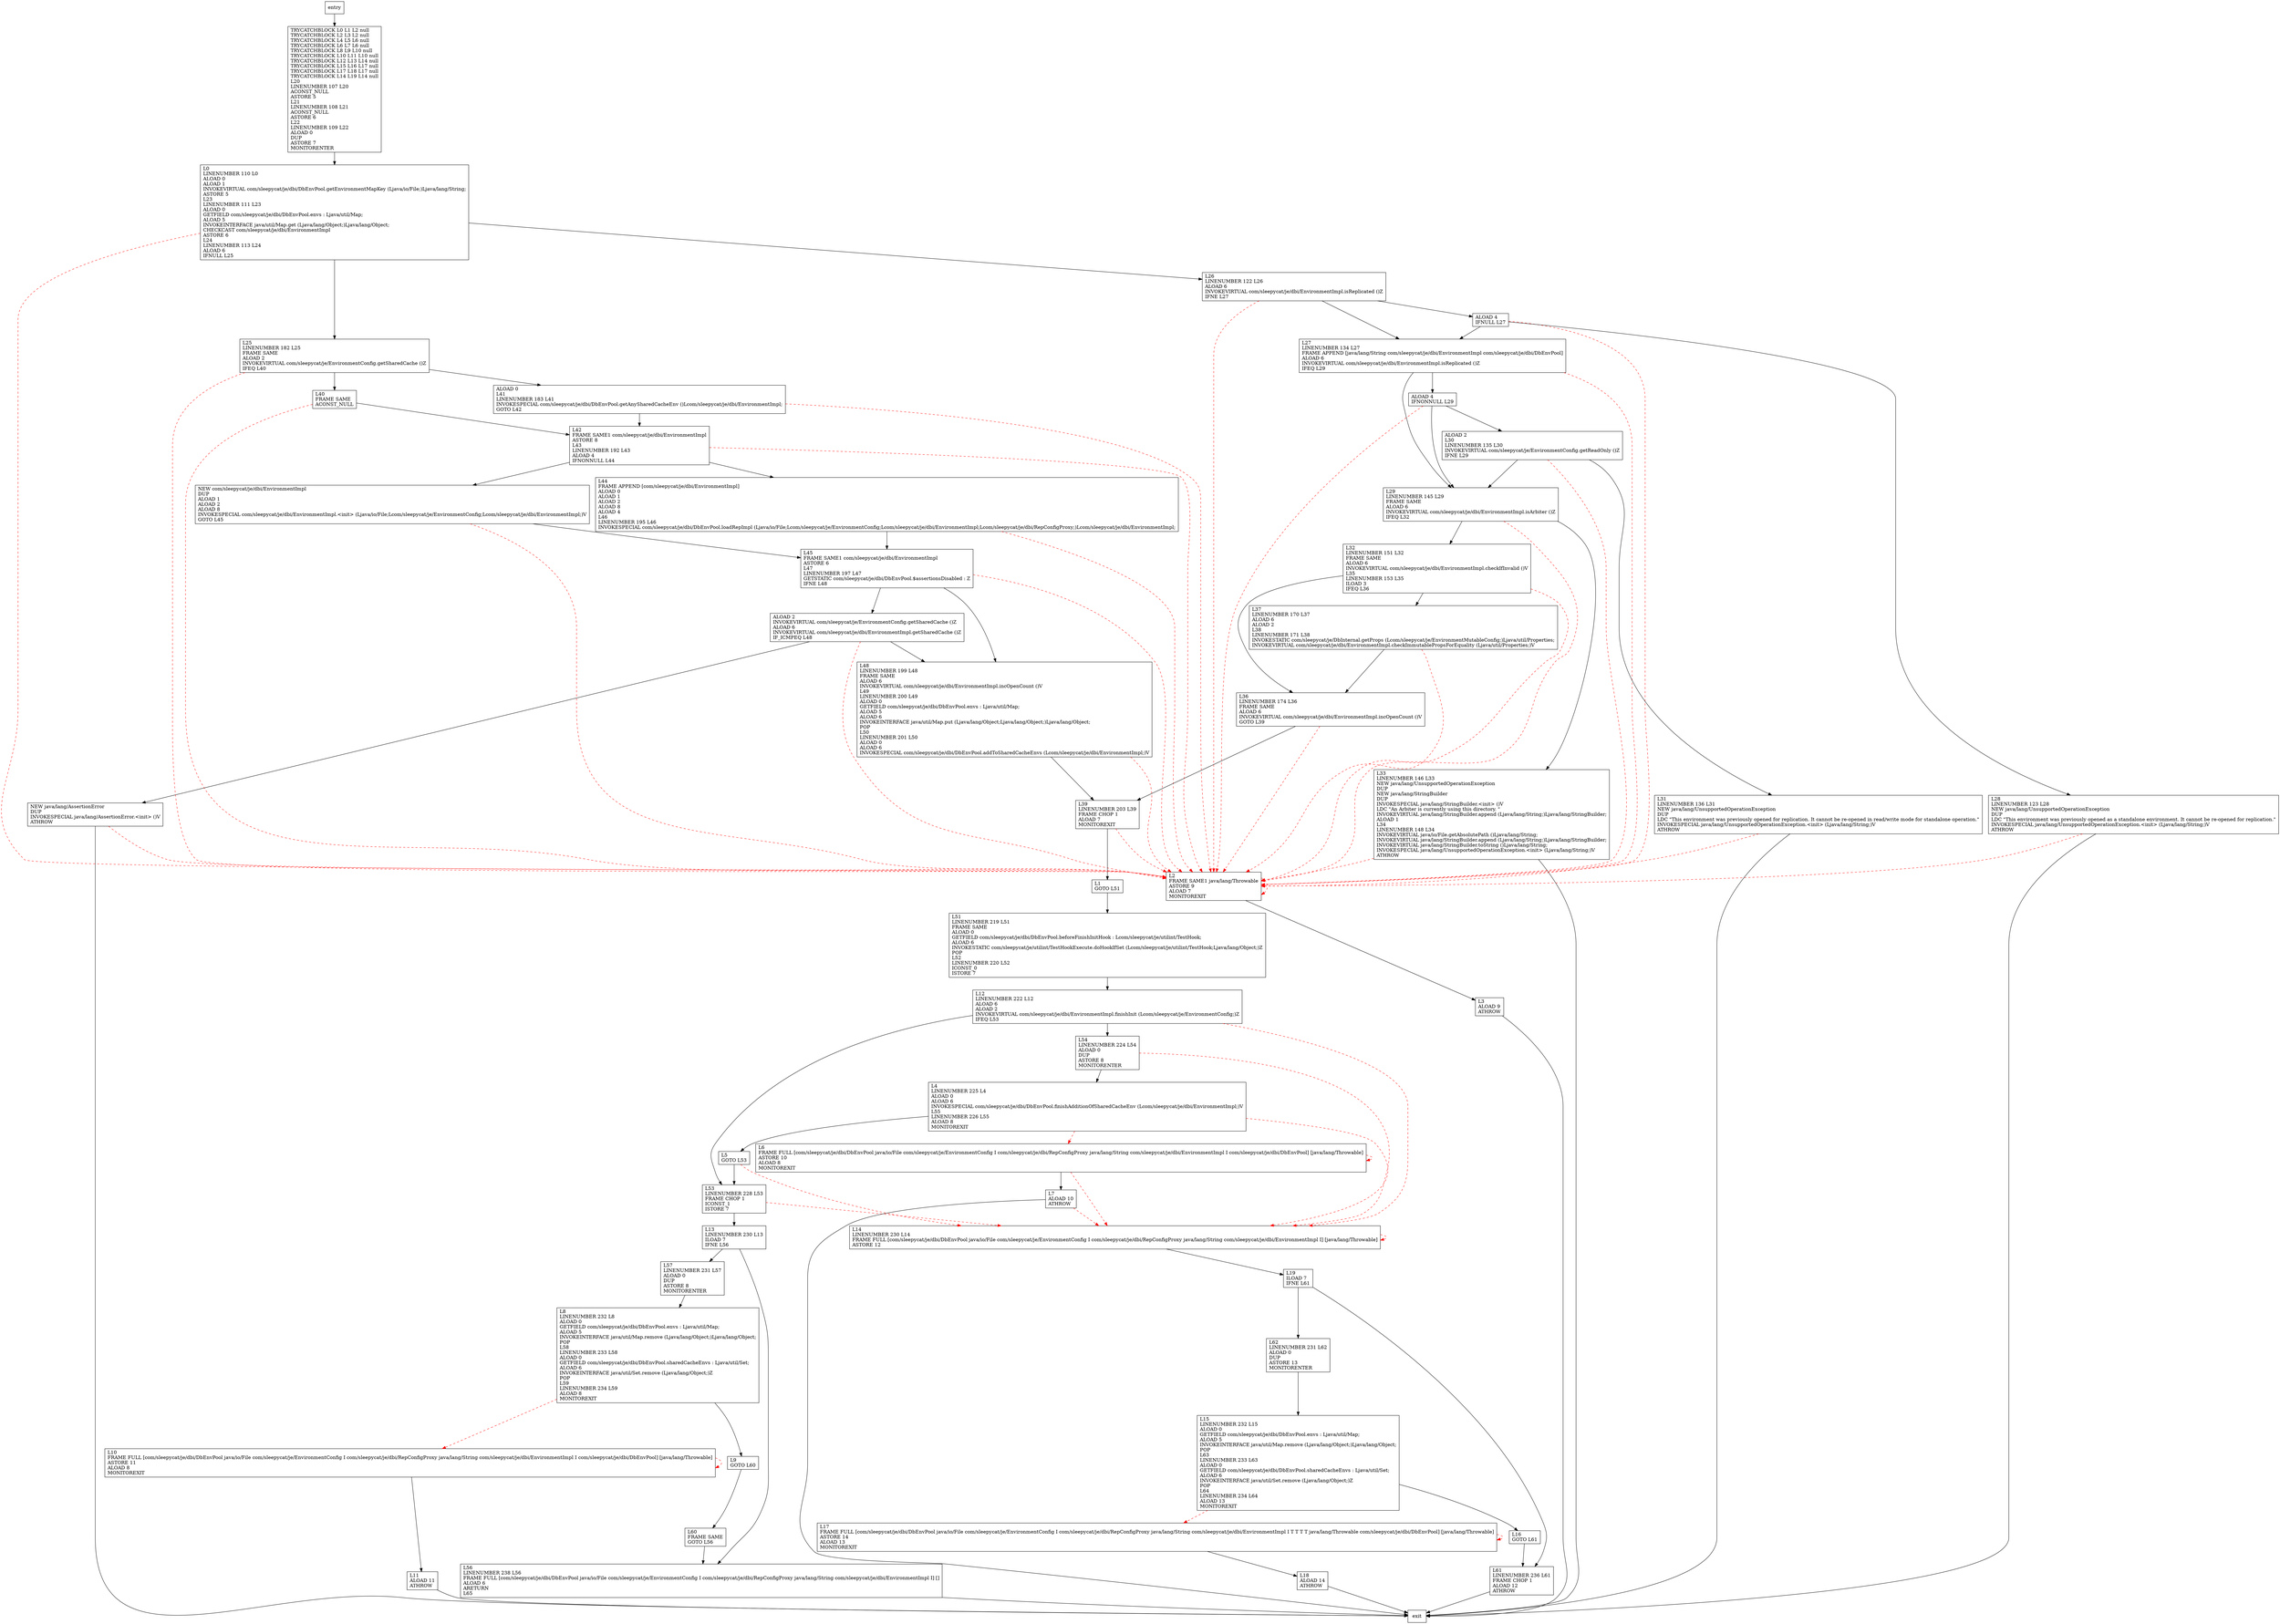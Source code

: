 digraph getEnvironment {
node [shape=record];
1679348023 [label="L3\lALOAD 9\lATHROW\l"];
158099225 [label="ALOAD 4\lIFNULL L27\l"];
925325748 [label="ALOAD 2\lINVOKEVIRTUAL com/sleepycat/je/EnvironmentConfig.getSharedCache ()Z\lALOAD 6\lINVOKEVIRTUAL com/sleepycat/je/dbi/EnvironmentImpl.getSharedCache ()Z\lIF_ICMPEQ L48\l"];
1860190685 [label="TRYCATCHBLOCK L0 L1 L2 null\lTRYCATCHBLOCK L2 L3 L2 null\lTRYCATCHBLOCK L4 L5 L6 null\lTRYCATCHBLOCK L6 L7 L6 null\lTRYCATCHBLOCK L8 L9 L10 null\lTRYCATCHBLOCK L10 L11 L10 null\lTRYCATCHBLOCK L12 L13 L14 null\lTRYCATCHBLOCK L15 L16 L17 null\lTRYCATCHBLOCK L17 L18 L17 null\lTRYCATCHBLOCK L14 L19 L14 null\lL20\lLINENUMBER 107 L20\lACONST_NULL\lASTORE 5\lL21\lLINENUMBER 108 L21\lACONST_NULL\lASTORE 6\lL22\lLINENUMBER 109 L22\lALOAD 0\lDUP\lASTORE 7\lMONITORENTER\l"];
579674668 [label="NEW java/lang/AssertionError\lDUP\lINVOKESPECIAL java/lang/AssertionError.\<init\> ()V\lATHROW\l"];
1866519247 [label="L62\lLINENUMBER 231 L62\lALOAD 0\lDUP\lASTORE 13\lMONITORENTER\l"];
135956288 [label="L2\lFRAME SAME1 java/lang/Throwable\lASTORE 9\lALOAD 7\lMONITOREXIT\l"];
1261012468 [label="L12\lLINENUMBER 222 L12\lALOAD 6\lALOAD 2\lINVOKEVIRTUAL com/sleepycat/je/dbi/EnvironmentImpl.finishInit (Lcom/sleepycat/je/EnvironmentConfig;)Z\lIFEQ L53\l"];
1900162067 [label="L53\lLINENUMBER 228 L53\lFRAME CHOP 1\lICONST_1\lISTORE 7\l"];
518841262 [label="L7\lALOAD 10\lATHROW\l"];
1377276755 [label="L54\lLINENUMBER 224 L54\lALOAD 0\lDUP\lASTORE 8\lMONITORENTER\l"];
230861319 [label="L16\lGOTO L61\l"];
351710466 [label="L25\lLINENUMBER 182 L25\lFRAME SAME\lALOAD 2\lINVOKEVIRTUAL com/sleepycat/je/EnvironmentConfig.getSharedCache ()Z\lIFEQ L40\l"];
974519381 [label="L57\lLINENUMBER 231 L57\lALOAD 0\lDUP\lASTORE 8\lMONITORENTER\l"];
251807112 [label="L60\lFRAME SAME\lGOTO L56\l"];
315423831 [label="L33\lLINENUMBER 146 L33\lNEW java/lang/UnsupportedOperationException\lDUP\lNEW java/lang/StringBuilder\lDUP\lINVOKESPECIAL java/lang/StringBuilder.\<init\> ()V\lLDC \"An Arbiter is currently using this directory. \"\lINVOKEVIRTUAL java/lang/StringBuilder.append (Ljava/lang/String;)Ljava/lang/StringBuilder;\lALOAD 1\lL34\lLINENUMBER 148 L34\lINVOKEVIRTUAL java/io/File.getAbsolutePath ()Ljava/lang/String;\lINVOKEVIRTUAL java/lang/StringBuilder.append (Ljava/lang/String;)Ljava/lang/StringBuilder;\lINVOKEVIRTUAL java/lang/StringBuilder.toString ()Ljava/lang/String;\lINVOKESPECIAL java/lang/UnsupportedOperationException.\<init\> (Ljava/lang/String;)V\lATHROW\l"];
2075711894 [label="L1\lGOTO L51\l"];
1021254763 [label="L6\lFRAME FULL [com/sleepycat/je/dbi/DbEnvPool java/io/File com/sleepycat/je/EnvironmentConfig I com/sleepycat/je/dbi/RepConfigProxy java/lang/String com/sleepycat/je/dbi/EnvironmentImpl I com/sleepycat/je/dbi/DbEnvPool] [java/lang/Throwable]\lASTORE 10\lALOAD 8\lMONITOREXIT\l"];
691658751 [label="L44\lFRAME APPEND [com/sleepycat/je/dbi/EnvironmentImpl]\lALOAD 0\lALOAD 1\lALOAD 2\lALOAD 8\lALOAD 4\lL46\lLINENUMBER 195 L46\lINVOKESPECIAL com/sleepycat/je/dbi/DbEnvPool.loadRepImpl (Ljava/io/File;Lcom/sleepycat/je/EnvironmentConfig;Lcom/sleepycat/je/dbi/EnvironmentImpl;Lcom/sleepycat/je/dbi/RepConfigProxy;)Lcom/sleepycat/je/dbi/EnvironmentImpl;\l"];
1160567633 [label="L48\lLINENUMBER 199 L48\lFRAME SAME\lALOAD 6\lINVOKEVIRTUAL com/sleepycat/je/dbi/EnvironmentImpl.incOpenCount ()V\lL49\lLINENUMBER 200 L49\lALOAD 0\lGETFIELD com/sleepycat/je/dbi/DbEnvPool.envs : Ljava/util/Map;\lALOAD 5\lALOAD 6\lINVOKEINTERFACE java/util/Map.put (Ljava/lang/Object;Ljava/lang/Object;)Ljava/lang/Object;\lPOP\lL50\lLINENUMBER 201 L50\lALOAD 0\lALOAD 6\lINVOKESPECIAL com/sleepycat/je/dbi/DbEnvPool.addToSharedCacheEnvs (Lcom/sleepycat/je/dbi/EnvironmentImpl;)V\l"];
2045515524 [label="L37\lLINENUMBER 170 L37\lALOAD 6\lALOAD 2\lL38\lLINENUMBER 171 L38\lINVOKESTATIC com/sleepycat/je/DbInternal.getProps (Lcom/sleepycat/je/EnvironmentMutableConfig;)Ljava/util/Properties;\lINVOKEVIRTUAL com/sleepycat/je/dbi/EnvironmentImpl.checkImmutablePropsForEquality (Ljava/util/Properties;)V\l"];
2073809578 [label="L19\lILOAD 7\lIFNE L61\l"];
1751507254 [label="L36\lLINENUMBER 174 L36\lFRAME SAME\lALOAD 6\lINVOKEVIRTUAL com/sleepycat/je/dbi/EnvironmentImpl.incOpenCount ()V\lGOTO L39\l"];
739097929 [label="L39\lLINENUMBER 203 L39\lFRAME CHOP 1\lALOAD 7\lMONITOREXIT\l"];
369190136 [label="L8\lLINENUMBER 232 L8\lALOAD 0\lGETFIELD com/sleepycat/je/dbi/DbEnvPool.envs : Ljava/util/Map;\lALOAD 5\lINVOKEINTERFACE java/util/Map.remove (Ljava/lang/Object;)Ljava/lang/Object;\lPOP\lL58\lLINENUMBER 233 L58\lALOAD 0\lGETFIELD com/sleepycat/je/dbi/DbEnvPool.sharedCacheEnvs : Ljava/util/Set;\lALOAD 6\lINVOKEINTERFACE java/util/Set.remove (Ljava/lang/Object;)Z\lPOP\lL59\lLINENUMBER 234 L59\lALOAD 8\lMONITOREXIT\l"];
1507250907 [label="L40\lFRAME SAME\lACONST_NULL\l"];
810530497 [label="L13\lLINENUMBER 230 L13\lILOAD 7\lIFNE L56\l"];
1083943634 [label="ALOAD 0\lL41\lLINENUMBER 183 L41\lINVOKESPECIAL com/sleepycat/je/dbi/DbEnvPool.getAnySharedCacheEnv ()Lcom/sleepycat/je/dbi/EnvironmentImpl;\lGOTO L42\l"];
1601211376 [label="L51\lLINENUMBER 219 L51\lFRAME SAME\lALOAD 0\lGETFIELD com/sleepycat/je/dbi/DbEnvPool.beforeFinishInitHook : Lcom/sleepycat/je/utilint/TestHook;\lALOAD 6\lINVOKESTATIC com/sleepycat/je/utilint/TestHookExecute.doHookIfSet (Lcom/sleepycat/je/utilint/TestHook;Ljava/lang/Object;)Z\lPOP\lL52\lLINENUMBER 220 L52\lICONST_0\lISTORE 7\l"];
1452416378 [label="L11\lALOAD 11\lATHROW\l"];
180586638 [label="L15\lLINENUMBER 232 L15\lALOAD 0\lGETFIELD com/sleepycat/je/dbi/DbEnvPool.envs : Ljava/util/Map;\lALOAD 5\lINVOKEINTERFACE java/util/Map.remove (Ljava/lang/Object;)Ljava/lang/Object;\lPOP\lL63\lLINENUMBER 233 L63\lALOAD 0\lGETFIELD com/sleepycat/je/dbi/DbEnvPool.sharedCacheEnvs : Ljava/util/Set;\lALOAD 6\lINVOKEINTERFACE java/util/Set.remove (Ljava/lang/Object;)Z\lPOP\lL64\lLINENUMBER 234 L64\lALOAD 13\lMONITOREXIT\l"];
751300265 [label="L27\lLINENUMBER 134 L27\lFRAME APPEND [java/lang/String com/sleepycat/je/dbi/EnvironmentImpl com/sleepycat/je/dbi/DbEnvPool]\lALOAD 6\lINVOKEVIRTUAL com/sleepycat/je/dbi/EnvironmentImpl.isReplicated ()Z\lIFEQ L29\l"];
887700784 [label="L45\lFRAME SAME1 com/sleepycat/je/dbi/EnvironmentImpl\lASTORE 6\lL47\lLINENUMBER 197 L47\lGETSTATIC com/sleepycat/je/dbi/DbEnvPool.$assertionsDisabled : Z\lIFNE L48\l"];
129011622 [label="L42\lFRAME SAME1 com/sleepycat/je/dbi/EnvironmentImpl\lASTORE 8\lL43\lLINENUMBER 192 L43\lALOAD 4\lIFNONNULL L44\l"];
152244590 [label="L31\lLINENUMBER 136 L31\lNEW java/lang/UnsupportedOperationException\lDUP\lLDC \"This environment was previously opened for replication. It cannot be re-opened in read/write mode for standalone operation.\"\lINVOKESPECIAL java/lang/UnsupportedOperationException.\<init\> (Ljava/lang/String;)V\lATHROW\l"];
1621342136 [label="L5\lGOTO L53\l"];
798653108 [label="L10\lFRAME FULL [com/sleepycat/je/dbi/DbEnvPool java/io/File com/sleepycat/je/EnvironmentConfig I com/sleepycat/je/dbi/RepConfigProxy java/lang/String com/sleepycat/je/dbi/EnvironmentImpl I com/sleepycat/je/dbi/DbEnvPool] [java/lang/Throwable]\lASTORE 11\lALOAD 8\lMONITOREXIT\l"];
1685729477 [label="L28\lLINENUMBER 123 L28\lNEW java/lang/UnsupportedOperationException\lDUP\lLDC \"This environment was previously opened as a standalone environment. It cannot be re-opened for replication.\"\lINVOKESPECIAL java/lang/UnsupportedOperationException.\<init\> (Ljava/lang/String;)V\lATHROW\l"];
1575657978 [label="L4\lLINENUMBER 225 L4\lALOAD 0\lALOAD 6\lINVOKESPECIAL com/sleepycat/je/dbi/DbEnvPool.finishAdditionOfSharedCacheEnv (Lcom/sleepycat/je/dbi/EnvironmentImpl;)V\lL55\lLINENUMBER 226 L55\lALOAD 8\lMONITOREXIT\l"];
1012593208 [label="ALOAD 2\lL30\lLINENUMBER 135 L30\lINVOKEVIRTUAL com/sleepycat/je/EnvironmentConfig.getReadOnly ()Z\lIFNE L29\l"];
1801592823 [label="L9\lGOTO L60\l"];
1457787730 [label="L29\lLINENUMBER 145 L29\lFRAME SAME\lALOAD 6\lINVOKEVIRTUAL com/sleepycat/je/dbi/EnvironmentImpl.isArbiter ()Z\lIFEQ L32\l"];
1089924288 [label="L17\lFRAME FULL [com/sleepycat/je/dbi/DbEnvPool java/io/File com/sleepycat/je/EnvironmentConfig I com/sleepycat/je/dbi/RepConfigProxy java/lang/String com/sleepycat/je/dbi/EnvironmentImpl I T T T T java/lang/Throwable com/sleepycat/je/dbi/DbEnvPool] [java/lang/Throwable]\lASTORE 14\lALOAD 13\lMONITOREXIT\l"];
1175883244 [label="NEW com/sleepycat/je/dbi/EnvironmentImpl\lDUP\lALOAD 1\lALOAD 2\lALOAD 8\lINVOKESPECIAL com/sleepycat/je/dbi/EnvironmentImpl.\<init\> (Ljava/io/File;Lcom/sleepycat/je/EnvironmentConfig;Lcom/sleepycat/je/dbi/EnvironmentImpl;)V\lGOTO L45\l"];
2057468966 [label="L61\lLINENUMBER 236 L61\lFRAME CHOP 1\lALOAD 12\lATHROW\l"];
439648249 [label="L0\lLINENUMBER 110 L0\lALOAD 0\lALOAD 1\lINVOKEVIRTUAL com/sleepycat/je/dbi/DbEnvPool.getEnvironmentMapKey (Ljava/io/File;)Ljava/lang/String;\lASTORE 5\lL23\lLINENUMBER 111 L23\lALOAD 0\lGETFIELD com/sleepycat/je/dbi/DbEnvPool.envs : Ljava/util/Map;\lALOAD 5\lINVOKEINTERFACE java/util/Map.get (Ljava/lang/Object;)Ljava/lang/Object;\lCHECKCAST com/sleepycat/je/dbi/EnvironmentImpl\lASTORE 6\lL24\lLINENUMBER 113 L24\lALOAD 6\lIFNULL L25\l"];
1291597222 [label="L14\lLINENUMBER 230 L14\lFRAME FULL [com/sleepycat/je/dbi/DbEnvPool java/io/File com/sleepycat/je/EnvironmentConfig I com/sleepycat/je/dbi/RepConfigProxy java/lang/String com/sleepycat/je/dbi/EnvironmentImpl I] [java/lang/Throwable]\lASTORE 12\l"];
1829412989 [label="L18\lALOAD 14\lATHROW\l"];
1162158069 [label="ALOAD 4\lIFNONNULL L29\l"];
1662115148 [label="L26\lLINENUMBER 122 L26\lALOAD 6\lINVOKEVIRTUAL com/sleepycat/je/dbi/EnvironmentImpl.isReplicated ()Z\lIFNE L27\l"];
1682181390 [label="L32\lLINENUMBER 151 L32\lFRAME SAME\lALOAD 6\lINVOKEVIRTUAL com/sleepycat/je/dbi/EnvironmentImpl.checkIfInvalid ()V\lL35\lLINENUMBER 153 L35\lILOAD 3\lIFEQ L36\l"];
1642188780 [label="L56\lLINENUMBER 238 L56\lFRAME FULL [com/sleepycat/je/dbi/DbEnvPool java/io/File com/sleepycat/je/EnvironmentConfig I com/sleepycat/je/dbi/RepConfigProxy java/lang/String com/sleepycat/je/dbi/EnvironmentImpl I] []\lALOAD 6\lARETURN\lL65\l"];
entry;
exit;
1679348023 -> exit
158099225 -> 751300265
158099225 -> 1685729477
158099225 -> 135956288 [style=dashed, color=red]
925325748 -> 579674668
925325748 -> 1160567633
925325748 -> 135956288 [style=dashed, color=red]
1860190685 -> 439648249
579674668 -> exit
579674668 -> 135956288 [style=dashed, color=red]
1866519247 -> 180586638
135956288 -> 1679348023
135956288 -> 135956288 [style=dashed, color=red]
1261012468 -> 1900162067
1261012468 -> 1377276755
1261012468 -> 1291597222 [style=dashed, color=red]
1900162067 -> 810530497
1900162067 -> 1291597222 [style=dashed, color=red]
518841262 -> exit
518841262 -> 1291597222 [style=dashed, color=red]
1377276755 -> 1291597222 [style=dashed, color=red]
1377276755 -> 1575657978
230861319 -> 2057468966
351710466 -> 1507250907
351710466 -> 1083943634
351710466 -> 135956288 [style=dashed, color=red]
974519381 -> 369190136
251807112 -> 1642188780
315423831 -> exit
315423831 -> 135956288 [style=dashed, color=red]
2075711894 -> 1601211376
1021254763 -> 518841262
1021254763 -> 1021254763 [style=dashed, color=red]
1021254763 -> 1291597222 [style=dashed, color=red]
691658751 -> 887700784
691658751 -> 135956288 [style=dashed, color=red]
1160567633 -> 739097929
1160567633 -> 135956288 [style=dashed, color=red]
2045515524 -> 1751507254
2045515524 -> 135956288 [style=dashed, color=red]
entry -> 1860190685
2073809578 -> 2057468966
2073809578 -> 1866519247
1751507254 -> 739097929
1751507254 -> 135956288 [style=dashed, color=red]
739097929 -> 2075711894
739097929 -> 135956288 [style=dashed, color=red]
369190136 -> 798653108 [style=dashed, color=red]
369190136 -> 1801592823
1507250907 -> 129011622
1507250907 -> 135956288 [style=dashed, color=red]
810530497 -> 974519381
810530497 -> 1642188780
1083943634 -> 129011622
1083943634 -> 135956288 [style=dashed, color=red]
1601211376 -> 1261012468
1452416378 -> exit
180586638 -> 1089924288 [style=dashed, color=red]
180586638 -> 230861319
751300265 -> 1457787730
751300265 -> 1162158069
751300265 -> 135956288 [style=dashed, color=red]
887700784 -> 925325748
887700784 -> 1160567633
887700784 -> 135956288 [style=dashed, color=red]
129011622 -> 1175883244
129011622 -> 691658751
129011622 -> 135956288 [style=dashed, color=red]
152244590 -> exit
152244590 -> 135956288 [style=dashed, color=red]
1621342136 -> 1900162067
1621342136 -> 1291597222 [style=dashed, color=red]
798653108 -> 798653108 [style=dashed, color=red]
798653108 -> 1452416378
1685729477 -> exit
1685729477 -> 135956288 [style=dashed, color=red]
1575657978 -> 1621342136
1575657978 -> 1021254763 [style=dashed, color=red]
1575657978 -> 1291597222 [style=dashed, color=red]
1012593208 -> 1457787730
1012593208 -> 135956288 [style=dashed, color=red]
1012593208 -> 152244590
1801592823 -> 251807112
1457787730 -> 315423831
1457787730 -> 135956288 [style=dashed, color=red]
1457787730 -> 1682181390
1089924288 -> 1089924288 [style=dashed, color=red]
1089924288 -> 1829412989
1175883244 -> 887700784
1175883244 -> 135956288 [style=dashed, color=red]
2057468966 -> exit
439648249 -> 351710466
439648249 -> 1662115148
439648249 -> 135956288 [style=dashed, color=red]
1291597222 -> 2073809578
1291597222 -> 1291597222 [style=dashed, color=red]
1829412989 -> exit
1162158069 -> 1457787730
1162158069 -> 1012593208
1162158069 -> 135956288 [style=dashed, color=red]
1662115148 -> 158099225
1662115148 -> 751300265
1662115148 -> 135956288 [style=dashed, color=red]
1682181390 -> 1751507254
1682181390 -> 135956288 [style=dashed, color=red]
1682181390 -> 2045515524
1642188780 -> exit
}
